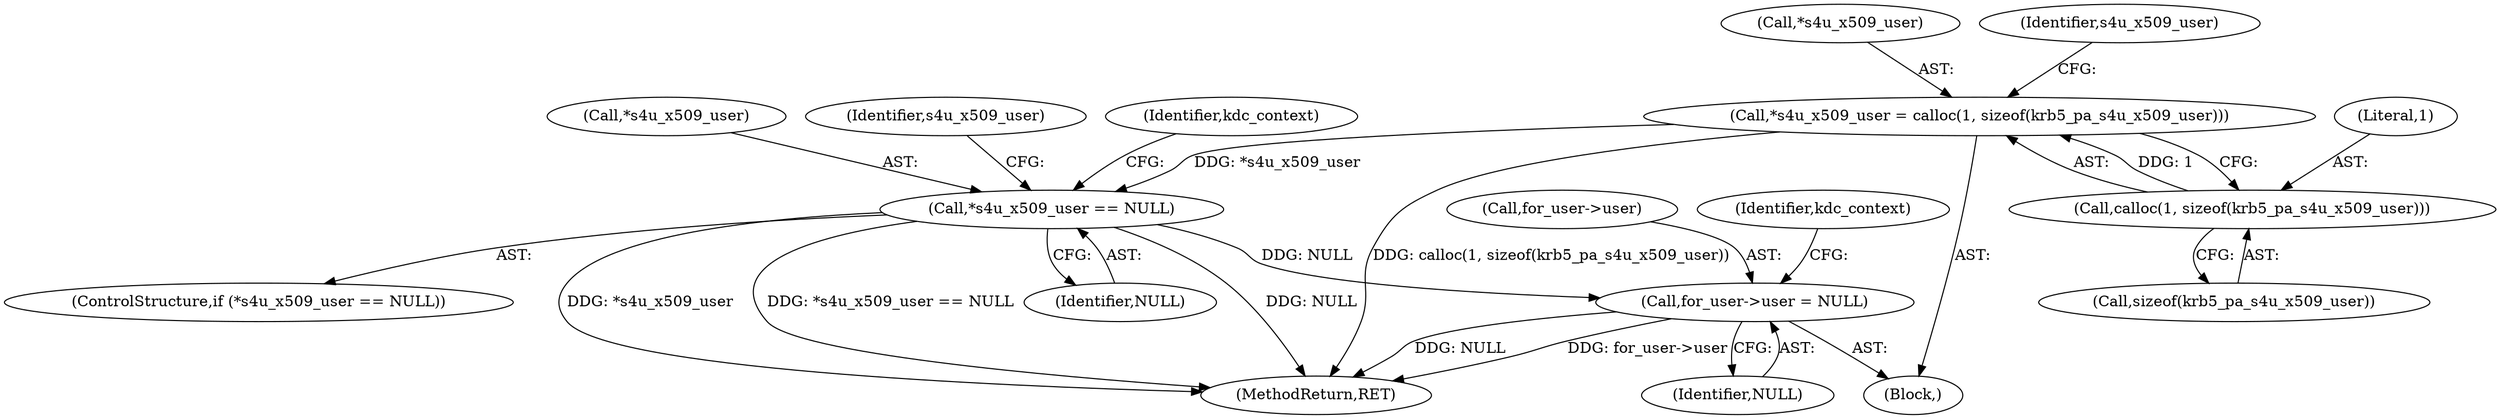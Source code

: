 digraph "0_krb5_ffb35baac6981f9e8914f8f3bffd37f284b85970_1@API" {
"1000160" [label="(Call,*s4u_x509_user = calloc(1, sizeof(krb5_pa_s4u_x509_user)))"];
"1000163" [label="(Call,calloc(1, sizeof(krb5_pa_s4u_x509_user)))"];
"1000168" [label="(Call,*s4u_x509_user == NULL)"];
"1000188" [label="(Call,for_user->user = NULL)"];
"1000161" [label="(Call,*s4u_x509_user)"];
"1000174" [label="(Identifier,kdc_context)"];
"1000189" [label="(Call,for_user->user)"];
"1000171" [label="(Identifier,NULL)"];
"1000192" [label="(Identifier,NULL)"];
"1000169" [label="(Call,*s4u_x509_user)"];
"1000168" [label="(Call,*s4u_x509_user == NULL)"];
"1000160" [label="(Call,*s4u_x509_user = calloc(1, sizeof(krb5_pa_s4u_x509_user)))"];
"1000188" [label="(Call,for_user->user = NULL)"];
"1000170" [label="(Identifier,s4u_x509_user)"];
"1000167" [label="(ControlStructure,if (*s4u_x509_user == NULL))"];
"1000182" [label="(Identifier,s4u_x509_user)"];
"1000194" [label="(Identifier,kdc_context)"];
"1000198" [label="(MethodReturn,RET)"];
"1000106" [label="(Block,)"];
"1000165" [label="(Call,sizeof(krb5_pa_s4u_x509_user))"];
"1000164" [label="(Literal,1)"];
"1000163" [label="(Call,calloc(1, sizeof(krb5_pa_s4u_x509_user)))"];
"1000160" -> "1000106"  [label="AST: "];
"1000160" -> "1000163"  [label="CFG: "];
"1000161" -> "1000160"  [label="AST: "];
"1000163" -> "1000160"  [label="AST: "];
"1000170" -> "1000160"  [label="CFG: "];
"1000160" -> "1000198"  [label="DDG: calloc(1, sizeof(krb5_pa_s4u_x509_user))"];
"1000163" -> "1000160"  [label="DDG: 1"];
"1000160" -> "1000168"  [label="DDG: *s4u_x509_user"];
"1000163" -> "1000165"  [label="CFG: "];
"1000164" -> "1000163"  [label="AST: "];
"1000165" -> "1000163"  [label="AST: "];
"1000168" -> "1000167"  [label="AST: "];
"1000168" -> "1000171"  [label="CFG: "];
"1000169" -> "1000168"  [label="AST: "];
"1000171" -> "1000168"  [label="AST: "];
"1000174" -> "1000168"  [label="CFG: "];
"1000182" -> "1000168"  [label="CFG: "];
"1000168" -> "1000198"  [label="DDG: *s4u_x509_user"];
"1000168" -> "1000198"  [label="DDG: *s4u_x509_user == NULL"];
"1000168" -> "1000198"  [label="DDG: NULL"];
"1000168" -> "1000188"  [label="DDG: NULL"];
"1000188" -> "1000106"  [label="AST: "];
"1000188" -> "1000192"  [label="CFG: "];
"1000189" -> "1000188"  [label="AST: "];
"1000192" -> "1000188"  [label="AST: "];
"1000194" -> "1000188"  [label="CFG: "];
"1000188" -> "1000198"  [label="DDG: for_user->user"];
"1000188" -> "1000198"  [label="DDG: NULL"];
}
